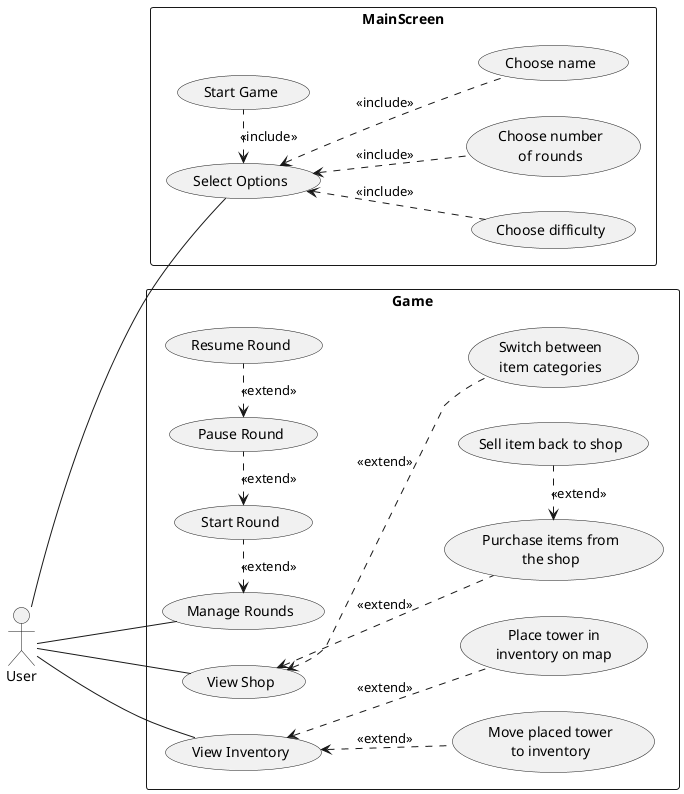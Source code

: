 @startuml
'https://plantuml.com/use-case-diagram

left to right direction
skinparam packageStyle rectangle

actor User

rectangle MainScreen {
User --- (Select Options)
(Select Options) <.. (Choose difficulty) : "<<include>>"
(Select Options) <.. (Choose number\nof rounds) : "<<include>>"
(Select Options) <.. (Choose name) : "<<include>>"
(Select Options) <. (Start Game) : "                      <<include>>"
}

rectangle Game {
User --- (View Shop)
User --- (View Inventory)

User --- (Manage Rounds)
(Manage Rounds) <. (Start Round) : "                      <<extend>>"
(Start Round) <. (Pause Round) : "                      <<extend>>"
(Pause Round) <. (Resume Round) : "                      <<extend>>"

(View Shop) <.. (Switch between\nitem categories) : "<<extend>>"
(View Shop) <.. (Purchase items from\nthe shop) : "<<extend>>"
(Purchase items from\nthe shop) <. (Sell item back to shop) : "                      <<extend>>"

(View Inventory) <.. (Move placed tower\nto inventory) : "<<extend>>"
(View Inventory) <.. (Place tower in\ninventory on map) : "<<extend>>"


}
@enduml